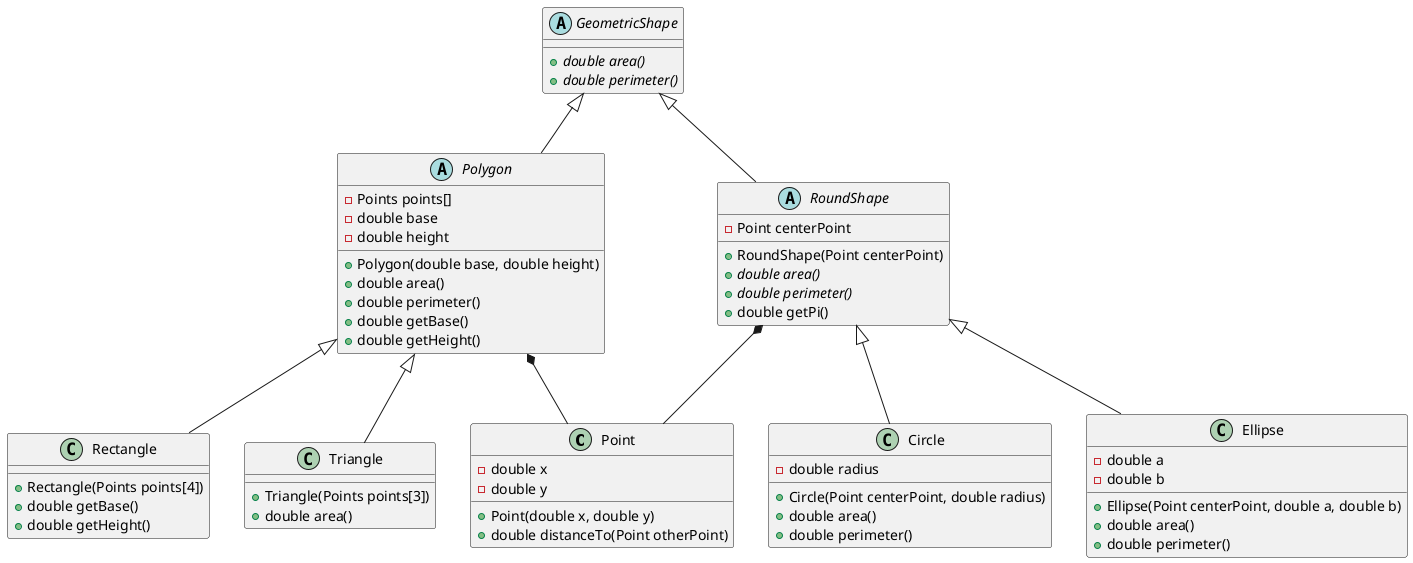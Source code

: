 @startuml
'https://plantuml.com/sequence-diagram

class Point {
    -double x
    -double y
    +Point(double x, double y)
    +double distanceTo(Point otherPoint)
}

abstract class GeometricShape {
    +{abstract} double area()
    +{abstract} double perimeter()
}

abstract class Polygon {
    -Points points[]
    -double base
    -double height
    +Polygon(double base, double height)
    +double area()
    +double perimeter()
    +double getBase()
    +double getHeight()
}

abstract class RoundShape {
    -Point centerPoint
    +RoundShape(Point centerPoint)
    +{abstract} double area()
    +{abstract} double perimeter()
    +double getPi()
}

GeometricShape <|-- Polygon
GeometricShape <|-- RoundShape
Polygon <|-- Rectangle
Polygon <|-- Triangle
RoundShape <|-- Circle
RoundShape <|-- Ellipse
RoundShape *-- Point
Polygon *-- Point

class Rectangle {
    +Rectangle(Points points[4])
    +double getBase()
    +double getHeight()
}

class Triangle {
    +Triangle(Points points[3])
    +double area()
}

class Circle {
    -double radius
    +Circle(Point centerPoint, double radius)
    +double area()
    +double perimeter()
}

class Ellipse {
    -double a
    -double b
    +Ellipse(Point centerPoint, double a, double b)
    +double area()
    +double perimeter()
}


@enduml